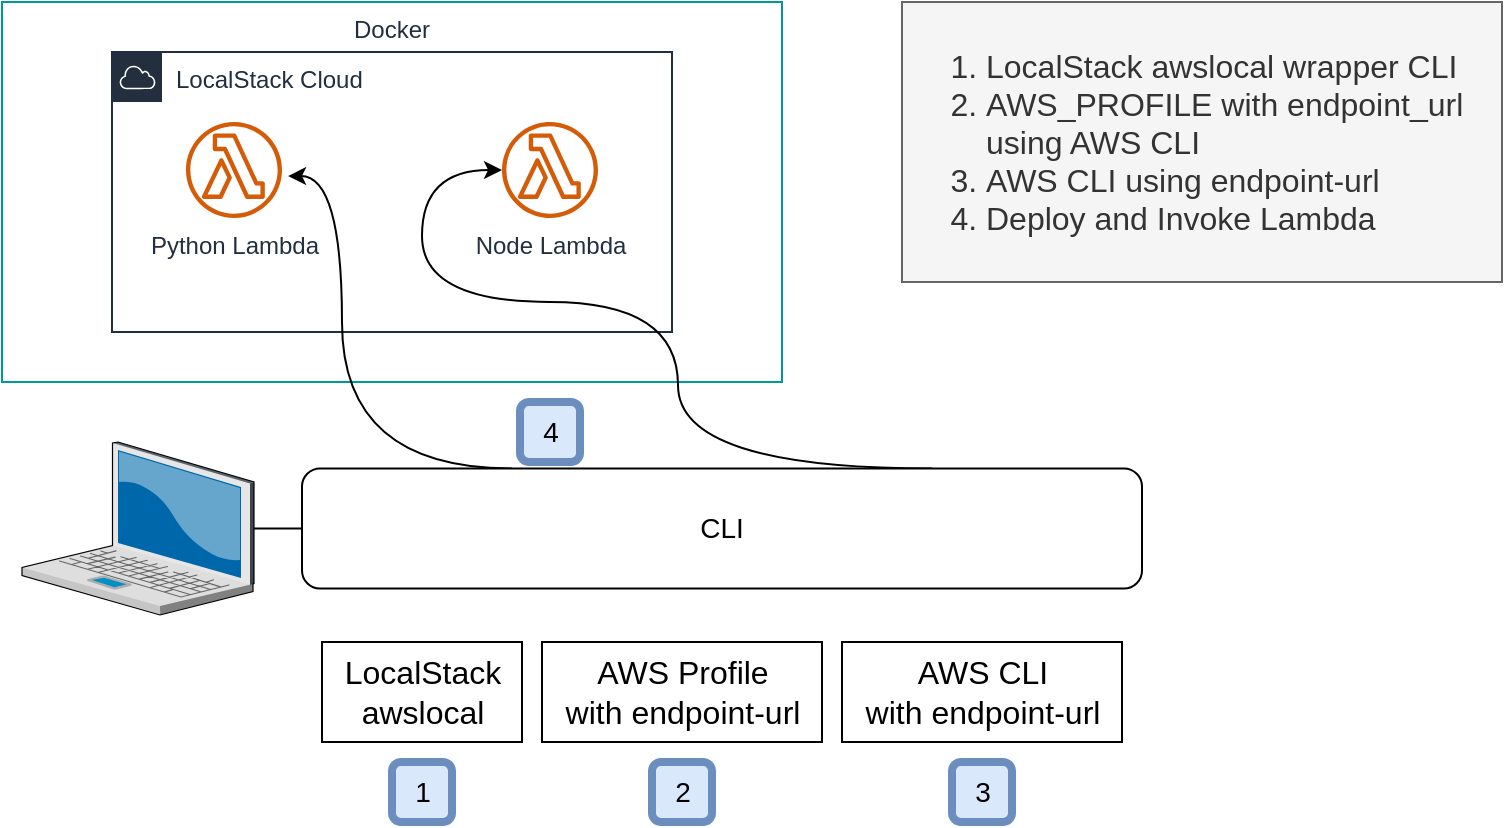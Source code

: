 <mxfile version="21.3.7" type="device">
  <diagram name="Page-1" id="OjYdK4II-sp3FTS1gZaA">
    <mxGraphModel dx="1089" dy="741" grid="1" gridSize="10" guides="1" tooltips="1" connect="1" arrows="1" fold="1" page="1" pageScale="1" pageWidth="850" pageHeight="1100" math="0" shadow="0">
      <root>
        <mxCell id="0" />
        <mxCell id="1" parent="0" />
        <mxCell id="SraO-4PZSHpIVf2TnJLi-4" value="Docker" style="fillColor=none;strokeColor=#009999;dashed=0;verticalAlign=top;fontStyle=0;fontColor=#232F3D;whiteSpace=wrap;html=1;" parent="1" vertex="1">
          <mxGeometry x="20" y="10" width="390" height="190" as="geometry" />
        </mxCell>
        <mxCell id="SraO-4PZSHpIVf2TnJLi-3" value="LocalStack Cloud" style="points=[[0,0],[0.25,0],[0.5,0],[0.75,0],[1,0],[1,0.25],[1,0.5],[1,0.75],[1,1],[0.75,1],[0.5,1],[0.25,1],[0,1],[0,0.75],[0,0.5],[0,0.25]];outlineConnect=0;gradientColor=none;html=1;whiteSpace=wrap;fontSize=12;fontStyle=0;container=0;pointerEvents=0;collapsible=0;recursiveResize=0;shape=mxgraph.aws4.group;grIcon=mxgraph.aws4.group_aws_cloud;strokeColor=#232F3E;fillColor=none;verticalAlign=top;align=left;spacingLeft=30;fontColor=#232F3E;dashed=0;" parent="1" vertex="1">
          <mxGeometry x="75" y="35" width="280" height="140" as="geometry" />
        </mxCell>
        <mxCell id="SraO-4PZSHpIVf2TnJLi-5" value="" style="verticalLabelPosition=bottom;sketch=0;aspect=fixed;html=1;verticalAlign=top;strokeColor=none;align=center;outlineConnect=0;shape=mxgraph.citrix.laptop_2;" parent="1" vertex="1">
          <mxGeometry x="30" y="230" width="116" height="86.5" as="geometry" />
        </mxCell>
        <mxCell id="SraO-4PZSHpIVf2TnJLi-7" value="&lt;font style=&quot;font-size: 14px;&quot;&gt;1&lt;/font&gt;" style="text;html=1;align=center;verticalAlign=middle;resizable=0;points=[];autosize=1;strokeColor=#6c8ebf;fillColor=#dae8fc;strokeWidth=4;rounded=1;glass=0;shadow=0;" parent="1" vertex="1">
          <mxGeometry x="215" y="390" width="30" height="30" as="geometry" />
        </mxCell>
        <mxCell id="SraO-4PZSHpIVf2TnJLi-18" style="edgeStyle=orthogonalEdgeStyle;curved=1;rounded=0;orthogonalLoop=1;jettySize=auto;html=1;exitX=0;exitY=0.5;exitDx=0;exitDy=0;endArrow=none;endFill=0;" parent="1" source="SraO-4PZSHpIVf2TnJLi-17" target="SraO-4PZSHpIVf2TnJLi-5" edge="1">
          <mxGeometry relative="1" as="geometry" />
        </mxCell>
        <mxCell id="SraO-4PZSHpIVf2TnJLi-23" style="edgeStyle=orthogonalEdgeStyle;curved=1;rounded=0;orthogonalLoop=1;jettySize=auto;html=1;exitX=0.25;exitY=0;exitDx=0;exitDy=0;entryX=1.063;entryY=0.563;entryDx=0;entryDy=0;entryPerimeter=0;" parent="1" source="SraO-4PZSHpIVf2TnJLi-17" target="xJ1CgindHM7h0cZWjjmE-4" edge="1">
          <mxGeometry relative="1" as="geometry">
            <Array as="points">
              <mxPoint x="190" y="243" />
              <mxPoint x="190" y="97" />
            </Array>
          </mxGeometry>
        </mxCell>
        <mxCell id="SraO-4PZSHpIVf2TnJLi-24" style="edgeStyle=orthogonalEdgeStyle;curved=1;rounded=0;orthogonalLoop=1;jettySize=auto;html=1;exitX=0.75;exitY=0;exitDx=0;exitDy=0;" parent="1" source="SraO-4PZSHpIVf2TnJLi-17" target="xJ1CgindHM7h0cZWjjmE-5" edge="1">
          <mxGeometry relative="1" as="geometry">
            <mxPoint x="420" y="250" as="targetPoint" />
            <Array as="points">
              <mxPoint x="358" y="160" />
              <mxPoint x="230" y="160" />
              <mxPoint x="230" y="94" />
            </Array>
          </mxGeometry>
        </mxCell>
        <mxCell id="SraO-4PZSHpIVf2TnJLi-17" value="&lt;span style=&quot;font-size: 14px;&quot;&gt;CLI&lt;/span&gt;" style="rounded=1;whiteSpace=wrap;html=1;" parent="1" vertex="1">
          <mxGeometry x="170" y="243.25" width="420" height="60" as="geometry" />
        </mxCell>
        <mxCell id="SraO-4PZSHpIVf2TnJLi-22" value="&lt;ol style=&quot;font-size: 16px;&quot;&gt;&lt;li&gt;LocalStack awslocal wrapper CLI&lt;/li&gt;&lt;li&gt;AWS_PROFILE with endpoint_url&lt;br&gt;using AWS CLI&lt;/li&gt;&lt;li&gt;AWS CLI using endpoint-url&lt;/li&gt;&lt;li&gt;Deploy and Invoke Lambda&lt;/li&gt;&lt;/ol&gt;" style="text;html=1;align=left;verticalAlign=middle;resizable=0;points=[];autosize=1;strokeColor=#666666;fillColor=#f5f5f5;fontColor=#333333;" parent="1" vertex="1">
          <mxGeometry x="470" y="10" width="300" height="140" as="geometry" />
        </mxCell>
        <mxCell id="SraO-4PZSHpIVf2TnJLi-25" value="&lt;font style=&quot;font-size: 14px;&quot;&gt;2&lt;/font&gt;" style="text;html=1;align=center;verticalAlign=middle;resizable=0;points=[];autosize=1;strokeColor=#6c8ebf;fillColor=#dae8fc;strokeWidth=4;rounded=1;glass=0;shadow=0;" parent="1" vertex="1">
          <mxGeometry x="345" y="390" width="30" height="30" as="geometry" />
        </mxCell>
        <mxCell id="SraO-4PZSHpIVf2TnJLi-26" value="&lt;font style=&quot;font-size: 14px;&quot;&gt;3&lt;/font&gt;" style="text;html=1;align=center;verticalAlign=middle;resizable=0;points=[];autosize=1;strokeColor=#6c8ebf;fillColor=#dae8fc;strokeWidth=4;rounded=1;glass=0;shadow=0;" parent="1" vertex="1">
          <mxGeometry x="495" y="390" width="30" height="30" as="geometry" />
        </mxCell>
        <mxCell id="xJ1CgindHM7h0cZWjjmE-1" value="&lt;font style=&quot;font-size: 16px;&quot;&gt;LocalStack&lt;br&gt;awslocal&lt;/font&gt;" style="text;html=1;align=center;verticalAlign=middle;resizable=0;points=[];autosize=1;strokeColor=default;" vertex="1" parent="1">
          <mxGeometry x="180" y="330" width="100" height="50" as="geometry" />
        </mxCell>
        <mxCell id="xJ1CgindHM7h0cZWjjmE-2" value="&lt;font style=&quot;font-size: 16px;&quot;&gt;AWS Profile&lt;br&gt;with endpoint-url&lt;/font&gt;" style="text;html=1;align=center;verticalAlign=middle;resizable=0;points=[];autosize=1;strokeColor=default;fillColor=none;" vertex="1" parent="1">
          <mxGeometry x="290" y="330" width="140" height="50" as="geometry" />
        </mxCell>
        <mxCell id="xJ1CgindHM7h0cZWjjmE-4" value="Python Lambda" style="sketch=0;outlineConnect=0;fontColor=#232F3E;gradientColor=none;fillColor=#D45B07;strokeColor=none;dashed=0;verticalLabelPosition=bottom;verticalAlign=top;align=center;html=1;fontSize=12;fontStyle=0;aspect=fixed;pointerEvents=1;shape=mxgraph.aws4.lambda_function;" vertex="1" parent="1">
          <mxGeometry x="112" y="70" width="48" height="48" as="geometry" />
        </mxCell>
        <mxCell id="xJ1CgindHM7h0cZWjjmE-5" value="Node Lambda" style="sketch=0;outlineConnect=0;fontColor=#232F3E;gradientColor=none;fillColor=#D45B07;strokeColor=none;dashed=0;verticalLabelPosition=bottom;verticalAlign=top;align=center;html=1;fontSize=12;fontStyle=0;aspect=fixed;pointerEvents=1;shape=mxgraph.aws4.lambda_function;" vertex="1" parent="1">
          <mxGeometry x="270" y="70" width="48" height="48" as="geometry" />
        </mxCell>
        <mxCell id="xJ1CgindHM7h0cZWjjmE-6" value="&lt;font style=&quot;font-size: 16px;&quot;&gt;AWS CLI&lt;br&gt;with endpoint-url&lt;/font&gt;" style="text;html=1;align=center;verticalAlign=middle;resizable=0;points=[];autosize=1;strokeColor=default;fillColor=none;" vertex="1" parent="1">
          <mxGeometry x="440" y="330" width="140" height="50" as="geometry" />
        </mxCell>
        <mxCell id="xJ1CgindHM7h0cZWjjmE-7" value="&lt;font style=&quot;font-size: 14px;&quot;&gt;4&lt;/font&gt;" style="text;html=1;align=center;verticalAlign=middle;resizable=0;points=[];autosize=1;strokeColor=#6c8ebf;fillColor=#dae8fc;strokeWidth=4;rounded=1;glass=0;shadow=0;" vertex="1" parent="1">
          <mxGeometry x="279" y="210" width="30" height="30" as="geometry" />
        </mxCell>
      </root>
    </mxGraphModel>
  </diagram>
</mxfile>

